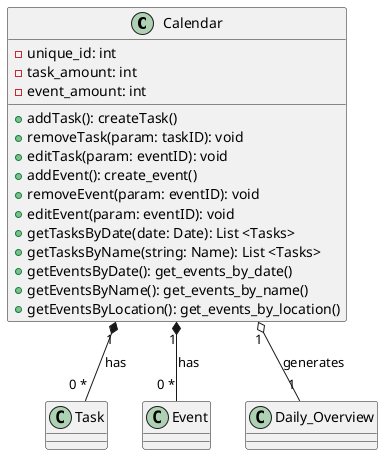 @startuml

class Calendar {
  -unique_id: int  
  -task_amount: int
  -event_amount: int
  +addTask(): createTask()
  +removeTask(param: taskID): void
  +editTask(param: eventID): void
  +addEvent(): create_event()
  +removeEvent(param: eventID): void
  +editEvent(param: eventID): void
  +getTasksByDate(date: Date): List <Tasks>
  +getTasksByName(string: Name): List <Tasks>
  +getEventsByDate(): get_events_by_date()
  +getEventsByName(): get_events_by_name()
  +getEventsByLocation(): get_events_by_location()
}

class Task {
}

class Event {
}

class Daily_Overview {
}

Calendar "1" *-- "0 *" Task : "has"
Calendar "1" *-- "0 *" Event : "has"
Calendar "1" o-- "1" Daily_Overview : "generates"

@enduml
